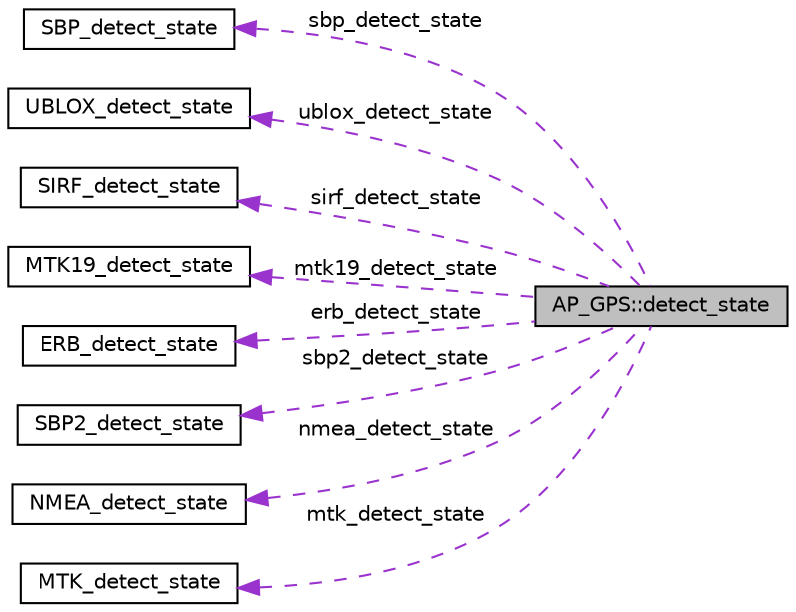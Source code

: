 digraph "AP_GPS::detect_state"
{
 // INTERACTIVE_SVG=YES
  edge [fontname="Helvetica",fontsize="10",labelfontname="Helvetica",labelfontsize="10"];
  node [fontname="Helvetica",fontsize="10",shape=record];
  rankdir="LR";
  Node1 [label="AP_GPS::detect_state",height=0.2,width=0.4,color="black", fillcolor="grey75", style="filled", fontcolor="black"];
  Node2 -> Node1 [dir="back",color="darkorchid3",fontsize="10",style="dashed",label=" sbp_detect_state" ,fontname="Helvetica"];
  Node2 [label="SBP_detect_state",height=0.2,width=0.4,color="black", fillcolor="white", style="filled",URL="$structSBP__detect__state.html"];
  Node3 -> Node1 [dir="back",color="darkorchid3",fontsize="10",style="dashed",label=" ublox_detect_state" ,fontname="Helvetica"];
  Node3 [label="UBLOX_detect_state",height=0.2,width=0.4,color="black", fillcolor="white", style="filled",URL="$structUBLOX__detect__state.html"];
  Node4 -> Node1 [dir="back",color="darkorchid3",fontsize="10",style="dashed",label=" sirf_detect_state" ,fontname="Helvetica"];
  Node4 [label="SIRF_detect_state",height=0.2,width=0.4,color="black", fillcolor="white", style="filled",URL="$structSIRF__detect__state.html"];
  Node5 -> Node1 [dir="back",color="darkorchid3",fontsize="10",style="dashed",label=" mtk19_detect_state" ,fontname="Helvetica"];
  Node5 [label="MTK19_detect_state",height=0.2,width=0.4,color="black", fillcolor="white", style="filled",URL="$structMTK19__detect__state.html"];
  Node6 -> Node1 [dir="back",color="darkorchid3",fontsize="10",style="dashed",label=" erb_detect_state" ,fontname="Helvetica"];
  Node6 [label="ERB_detect_state",height=0.2,width=0.4,color="black", fillcolor="white", style="filled",URL="$structERB__detect__state.html"];
  Node7 -> Node1 [dir="back",color="darkorchid3",fontsize="10",style="dashed",label=" sbp2_detect_state" ,fontname="Helvetica"];
  Node7 [label="SBP2_detect_state",height=0.2,width=0.4,color="black", fillcolor="white", style="filled",URL="$structSBP2__detect__state.html"];
  Node8 -> Node1 [dir="back",color="darkorchid3",fontsize="10",style="dashed",label=" nmea_detect_state" ,fontname="Helvetica"];
  Node8 [label="NMEA_detect_state",height=0.2,width=0.4,color="black", fillcolor="white", style="filled",URL="$structNMEA__detect__state.html"];
  Node9 -> Node1 [dir="back",color="darkorchid3",fontsize="10",style="dashed",label=" mtk_detect_state" ,fontname="Helvetica"];
  Node9 [label="MTK_detect_state",height=0.2,width=0.4,color="black", fillcolor="white", style="filled",URL="$structMTK__detect__state.html"];
}
